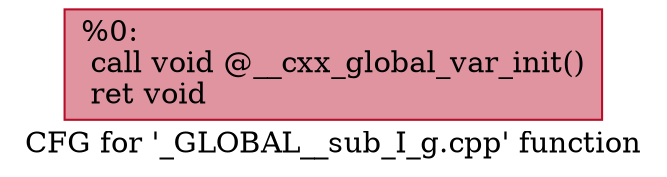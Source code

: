 digraph "CFG for '_GLOBAL__sub_I_g.cpp' function" {
	label="CFG for '_GLOBAL__sub_I_g.cpp' function";

	Node0x1e837f30df0 [shape=record,color="#b70d28ff", style=filled, fillcolor="#b70d2870",label="{%0:\l  call void @__cxx_global_var_init()\l  ret void\l}"];
}
